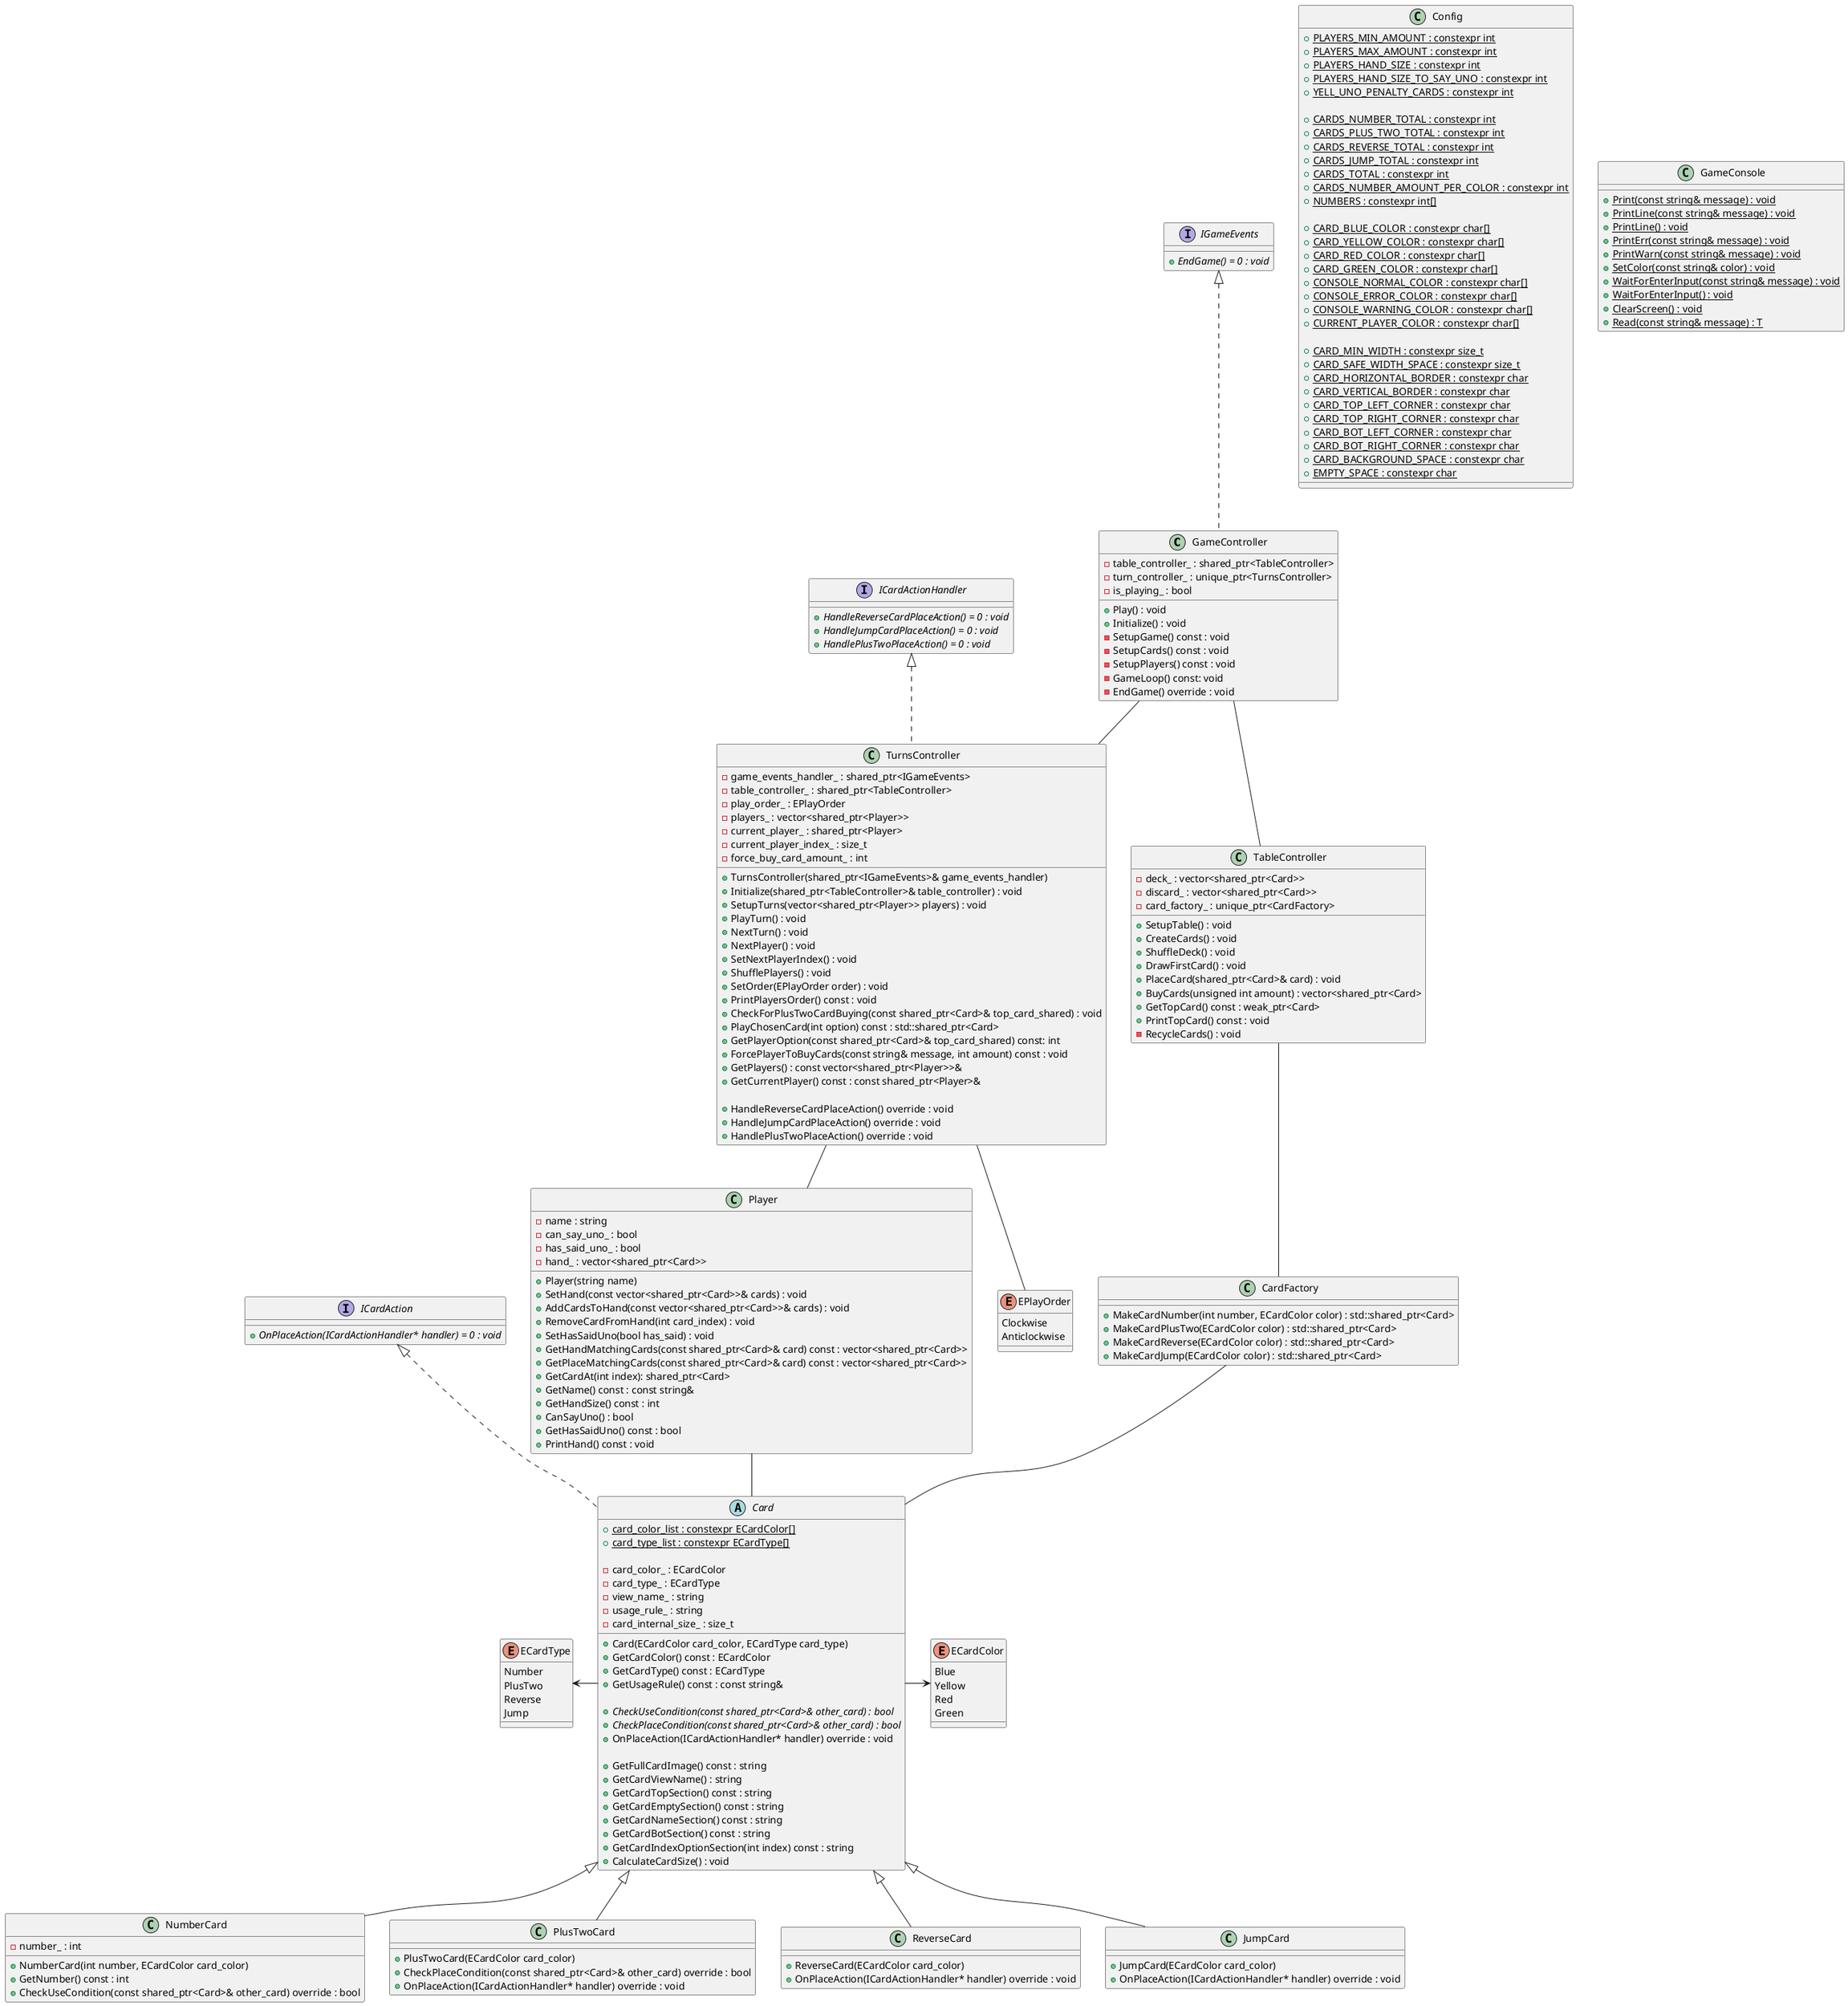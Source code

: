 ﻿@startuml
'https://plantuml.com/class-diagram

class GameController implements IGameEvents {
+ Play() : void
+ Initialize() : void

- table_controller_ : shared_ptr<TableController>
- turn_controller_ : unique_ptr<TurnsController>
- is_playing_ : bool

- SetupGame() const : void
- SetupCards() const : void
- SetupPlayers() const : void
- GameLoop() const: void
- EndGame() override : void
}

class TableController {
+ SetupTable() : void
+ CreateCards() : void
+ ShuffleDeck() : void
+ DrawFirstCard() : void
+ PlaceCard(shared_ptr<Card>& card) : void
+ BuyCards(unsigned int amount) : vector<shared_ptr<Card>
+ GetTopCard() const : weak_ptr<Card>
+ PrintTopCard() const : void
- RecycleCards() : void

- deck_ : vector<shared_ptr<Card>>
- discard_ : vector<shared_ptr<Card>>
- card_factory_ : unique_ptr<CardFactory>
}

class TurnsController implements ICardActionHandler {
+ TurnsController(shared_ptr<IGameEvents>& game_events_handler)
+ Initialize(shared_ptr<TableController>& table_controller) : void
+ SetupTurns(vector<shared_ptr<Player>> players) : void
+ PlayTurn() : void
+ NextTurn() : void
+ NextPlayer() : void
+ SetNextPlayerIndex() : void
+ ShufflePlayers() : void
+ SetOrder(EPlayOrder order) : void
+ PrintPlayersOrder() const : void
+ CheckForPlusTwoCardBuying(const shared_ptr<Card>& top_card_shared) : void
+ PlayChosenCard(int option) const : std::shared_ptr<Card>
+ GetPlayerOption(const shared_ptr<Card>& top_card_shared) const: int
+ ForcePlayerToBuyCards(const string& message, int amount) const : void
+ GetPlayers() : const vector<shared_ptr<Player>>&
+ GetCurrentPlayer() const : const shared_ptr<Player>&

+ HandleReverseCardPlaceAction() override : void
+ HandleJumpCardPlaceAction() override : void
+ HandlePlusTwoPlaceAction() override : void

- game_events_handler_ : shared_ptr<IGameEvents>
- table_controller_ : shared_ptr<TableController>
- play_order_ : EPlayOrder
- players_ : vector<shared_ptr<Player>>
- current_player_ : shared_ptr<Player>
- current_player_index_ : size_t
- force_buy_card_amount_ : int
}

abstract Card implements ICardAction {
+ Card(ECardColor card_color, ECardType card_type)
+ GetCardColor() const : ECardColor
+ GetCardType() const : ECardType
+ GetUsageRule() const : const string&

+ {abstract} CheckUseCondition(const shared_ptr<Card>& other_card) : bool
+ {abstract} CheckPlaceCondition(const shared_ptr<Card>& other_card) : bool
+ OnPlaceAction(ICardActionHandler* handler) override : void

+ GetFullCardImage() const : string
+ GetCardViewName() : string
+ GetCardTopSection() const : string
+ GetCardEmptySection() const : string
+ GetCardNameSection() const : string
+ GetCardBotSection() const : string
+ GetCardIndexOptionSection(int index) const : string
+ CalculateCardSize() : void

+ {static} card_color_list : constexpr ECardColor[]
+ {static} card_type_list : constexpr ECardType[]

- card_color_ : ECardColor
- card_type_ : ECardType
- view_name_ : string
- usage_rule_ : string
- card_internal_size_ : size_t
}

class NumberCard extends Card {
+ NumberCard(int number, ECardColor card_color)
+ GetNumber() const : int
+ CheckUseCondition(const shared_ptr<Card>& other_card) override : bool

- number_ : int
}

class PlusTwoCard extends Card {
+ PlusTwoCard(ECardColor card_color)
+ CheckPlaceCondition(const shared_ptr<Card>& other_card) override : bool
+ OnPlaceAction(ICardActionHandler* handler) override : void
}

class ReverseCard extends Card {
+ ReverseCard(ECardColor card_color)
+ OnPlaceAction(ICardActionHandler* handler) override : void
}

class JumpCard extends Card {
+ JumpCard(ECardColor card_color)
+ OnPlaceAction(ICardActionHandler* handler) override : void
}

class CardFactory{
+ MakeCardNumber(int number, ECardColor color) : std::shared_ptr<Card>
+ MakeCardPlusTwo(ECardColor color) : std::shared_ptr<Card>
+ MakeCardReverse(ECardColor color) : std::shared_ptr<Card>
+ MakeCardJump(ECardColor color) : std::shared_ptr<Card>
}

class Player{
+ Player(string name)
+ SetHand(const vector<shared_ptr<Card>>& cards) : void
+ AddCardsToHand(const vector<shared_ptr<Card>>& cards) : void
+ RemoveCardFromHand(int card_index) : void
+ SetHasSaidUno(bool has_said) : void
+ GetHandMatchingCards(const shared_ptr<Card>& card) const : vector<shared_ptr<Card>>
+ GetPlaceMatchingCards(const shared_ptr<Card>& card) const : vector<shared_ptr<Card>>
+ GetCardAt(int index): shared_ptr<Card>
+ GetName() const : const string&
+ GetHandSize() const : int
+ CanSayUno() : bool
+ GetHasSaidUno() const : bool
+ PrintHand() const : void

- name : string
- can_say_uno_ : bool
- has_said_uno_ : bool
- hand_ : vector<shared_ptr<Card>>
}

interface IGameEvents {
+ {abstract} EndGame() = 0 : void
}

interface ICardAction {
+ {abstract} OnPlaceAction(ICardActionHandler* handler) = 0 : void
}

interface ICardActionHandler {
+ {abstract} HandleReverseCardPlaceAction() = 0 : void
+ {abstract} HandleJumpCardPlaceAction() = 0 : void
+ {abstract} HandlePlusTwoPlaceAction() = 0 : void
}

class Config {
+ {static} PLAYERS_MIN_AMOUNT : constexpr int
+ {static} PLAYERS_MAX_AMOUNT : constexpr int
+ {static} PLAYERS_HAND_SIZE : constexpr int
+ {static} PLAYERS_HAND_SIZE_TO_SAY_UNO : constexpr int
+ {static} YELL_UNO_PENALTY_CARDS : constexpr int

+ {static} CARDS_NUMBER_TOTAL : constexpr int
+ {static} CARDS_PLUS_TWO_TOTAL : constexpr int
+ {static} CARDS_REVERSE_TOTAL : constexpr int
+ {static} CARDS_JUMP_TOTAL : constexpr int
+ {static} CARDS_TOTAL : constexpr int
+ {static} CARDS_NUMBER_AMOUNT_PER_COLOR : constexpr int
+ {static} NUMBERS : constexpr int[]

+ {static} CARD_BLUE_COLOR : constexpr char[]
+ {static} CARD_YELLOW_COLOR : constexpr char[]
+ {static} CARD_RED_COLOR : constexpr char[]
+ {static} CARD_GREEN_COLOR : constexpr char[]
+ {static} CONSOLE_NORMAL_COLOR : constexpr char[]
+ {static} CONSOLE_ERROR_COLOR : constexpr char[]
+ {static} CONSOLE_WARNING_COLOR : constexpr char[]
+ {static} CURRENT_PLAYER_COLOR : constexpr char[]

+ {static} CARD_MIN_WIDTH : constexpr size_t
+ {static} CARD_SAFE_WIDTH_SPACE : constexpr size_t
+ {static} CARD_HORIZONTAL_BORDER : constexpr char
+ {static} CARD_VERTICAL_BORDER : constexpr char
+ {static} CARD_TOP_LEFT_CORNER : constexpr char
+ {static} CARD_TOP_RIGHT_CORNER : constexpr char
+ {static} CARD_BOT_LEFT_CORNER : constexpr char
+ {static} CARD_BOT_RIGHT_CORNER : constexpr char
+ {static} CARD_BACKGROUND_SPACE : constexpr char
+ {static} EMPTY_SPACE : constexpr char
}

class GameConsole {
+ {static} Print(const string& message) : void
+ {static} PrintLine(const string& message) : void
+ {static} PrintLine() : void
+ {static} PrintErr(const string& message) : void
+ {static} PrintWarn(const string& message) : void
+ {static} SetColor(const string& color) : void
+ {static} WaitForEnterInput(const string& message) : void
+ {static} WaitForEnterInput() : void
+ {static} ClearScreen() : void
+ {static} Read(const string& message) : T
}

enum ECardColor {
Blue
Yellow
Red
Green
}

enum ECardType {
Number
PlusTwo
Reverse
Jump
}

enum EPlayOrder{
Clockwise
Anticlockwise
}

GameController -- TableController
GameController -- TurnsController

TableController -- CardFactory

TurnsController -- EPlayOrder
TurnsController -- Player

Card -> ECardColor
ECardType <- Card

Player -- Card

CardFactory -- Card

@enduml